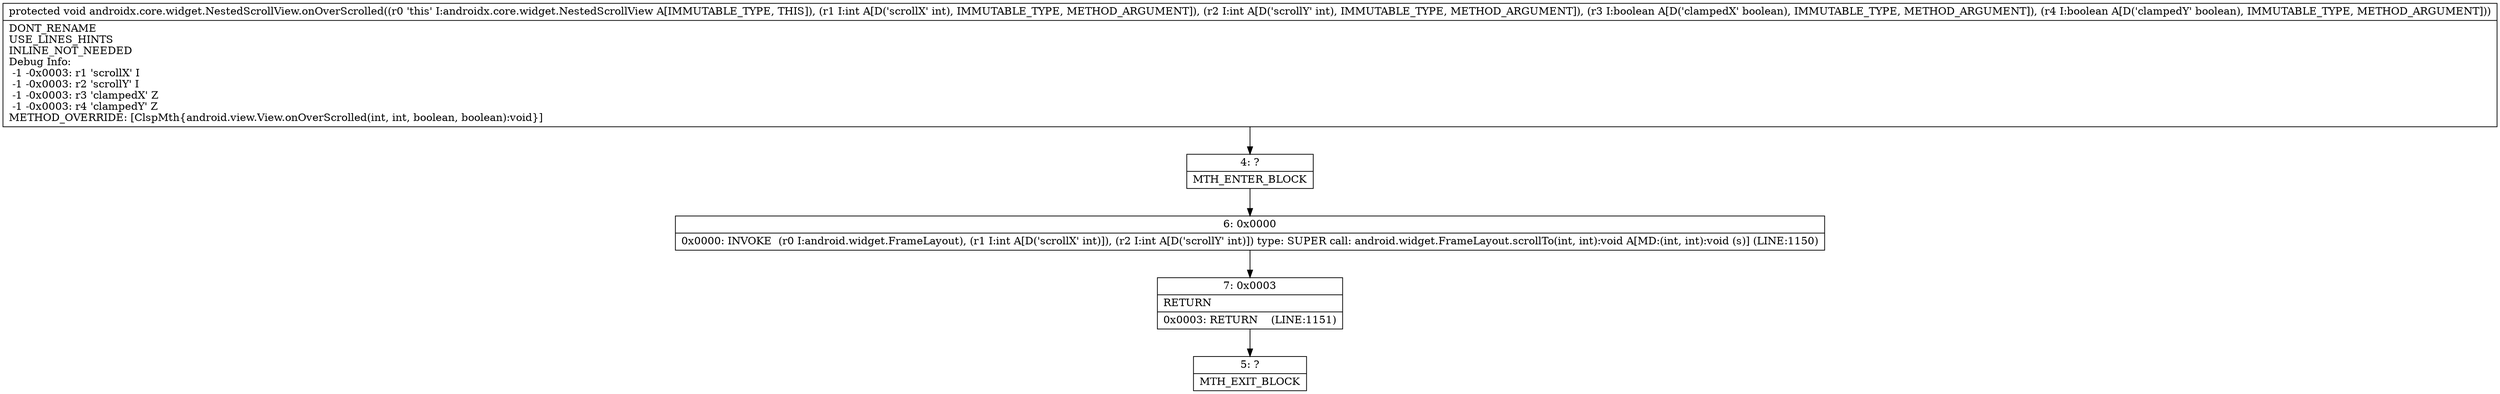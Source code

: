 digraph "CFG forandroidx.core.widget.NestedScrollView.onOverScrolled(IIZZ)V" {
Node_4 [shape=record,label="{4\:\ ?|MTH_ENTER_BLOCK\l}"];
Node_6 [shape=record,label="{6\:\ 0x0000|0x0000: INVOKE  (r0 I:android.widget.FrameLayout), (r1 I:int A[D('scrollX' int)]), (r2 I:int A[D('scrollY' int)]) type: SUPER call: android.widget.FrameLayout.scrollTo(int, int):void A[MD:(int, int):void (s)] (LINE:1150)\l}"];
Node_7 [shape=record,label="{7\:\ 0x0003|RETURN\l|0x0003: RETURN    (LINE:1151)\l}"];
Node_5 [shape=record,label="{5\:\ ?|MTH_EXIT_BLOCK\l}"];
MethodNode[shape=record,label="{protected void androidx.core.widget.NestedScrollView.onOverScrolled((r0 'this' I:androidx.core.widget.NestedScrollView A[IMMUTABLE_TYPE, THIS]), (r1 I:int A[D('scrollX' int), IMMUTABLE_TYPE, METHOD_ARGUMENT]), (r2 I:int A[D('scrollY' int), IMMUTABLE_TYPE, METHOD_ARGUMENT]), (r3 I:boolean A[D('clampedX' boolean), IMMUTABLE_TYPE, METHOD_ARGUMENT]), (r4 I:boolean A[D('clampedY' boolean), IMMUTABLE_TYPE, METHOD_ARGUMENT]))  | DONT_RENAME\lUSE_LINES_HINTS\lINLINE_NOT_NEEDED\lDebug Info:\l  \-1 \-0x0003: r1 'scrollX' I\l  \-1 \-0x0003: r2 'scrollY' I\l  \-1 \-0x0003: r3 'clampedX' Z\l  \-1 \-0x0003: r4 'clampedY' Z\lMETHOD_OVERRIDE: [ClspMth\{android.view.View.onOverScrolled(int, int, boolean, boolean):void\}]\l}"];
MethodNode -> Node_4;Node_4 -> Node_6;
Node_6 -> Node_7;
Node_7 -> Node_5;
}

